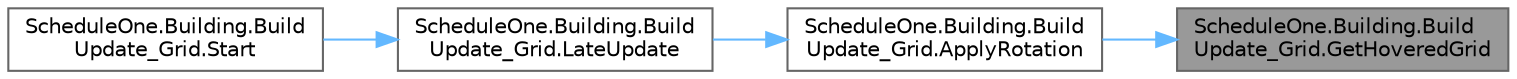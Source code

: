 digraph "ScheduleOne.Building.BuildUpdate_Grid.GetHoveredGrid"
{
 // LATEX_PDF_SIZE
  bgcolor="transparent";
  edge [fontname=Helvetica,fontsize=10,labelfontname=Helvetica,labelfontsize=10];
  node [fontname=Helvetica,fontsize=10,shape=box,height=0.2,width=0.4];
  rankdir="RL";
  Node1 [id="Node000001",label="ScheduleOne.Building.Build\lUpdate_Grid.GetHoveredGrid",height=0.2,width=0.4,color="gray40", fillcolor="grey60", style="filled", fontcolor="black",tooltip=" "];
  Node1 -> Node2 [id="edge1_Node000001_Node000002",dir="back",color="steelblue1",style="solid",tooltip=" "];
  Node2 [id="Node000002",label="ScheduleOne.Building.Build\lUpdate_Grid.ApplyRotation",height=0.2,width=0.4,color="grey40", fillcolor="white", style="filled",URL="$class_schedule_one_1_1_building_1_1_build_update___grid.html#a0819a6f5a7e240107699ec000f8710ae",tooltip=" "];
  Node2 -> Node3 [id="edge2_Node000002_Node000003",dir="back",color="steelblue1",style="solid",tooltip=" "];
  Node3 [id="Node000003",label="ScheduleOne.Building.Build\lUpdate_Grid.LateUpdate",height=0.2,width=0.4,color="grey40", fillcolor="white", style="filled",URL="$class_schedule_one_1_1_building_1_1_build_update___grid.html#a12333b74b5f668ce4f340d4c84a3f5c3",tooltip=" "];
  Node3 -> Node4 [id="edge3_Node000003_Node000004",dir="back",color="steelblue1",style="solid",tooltip=" "];
  Node4 [id="Node000004",label="ScheduleOne.Building.Build\lUpdate_Grid.Start",height=0.2,width=0.4,color="grey40", fillcolor="white", style="filled",URL="$class_schedule_one_1_1_building_1_1_build_update___grid.html#a9d039a47dfd72783038be78592544cd5",tooltip=" "];
}
